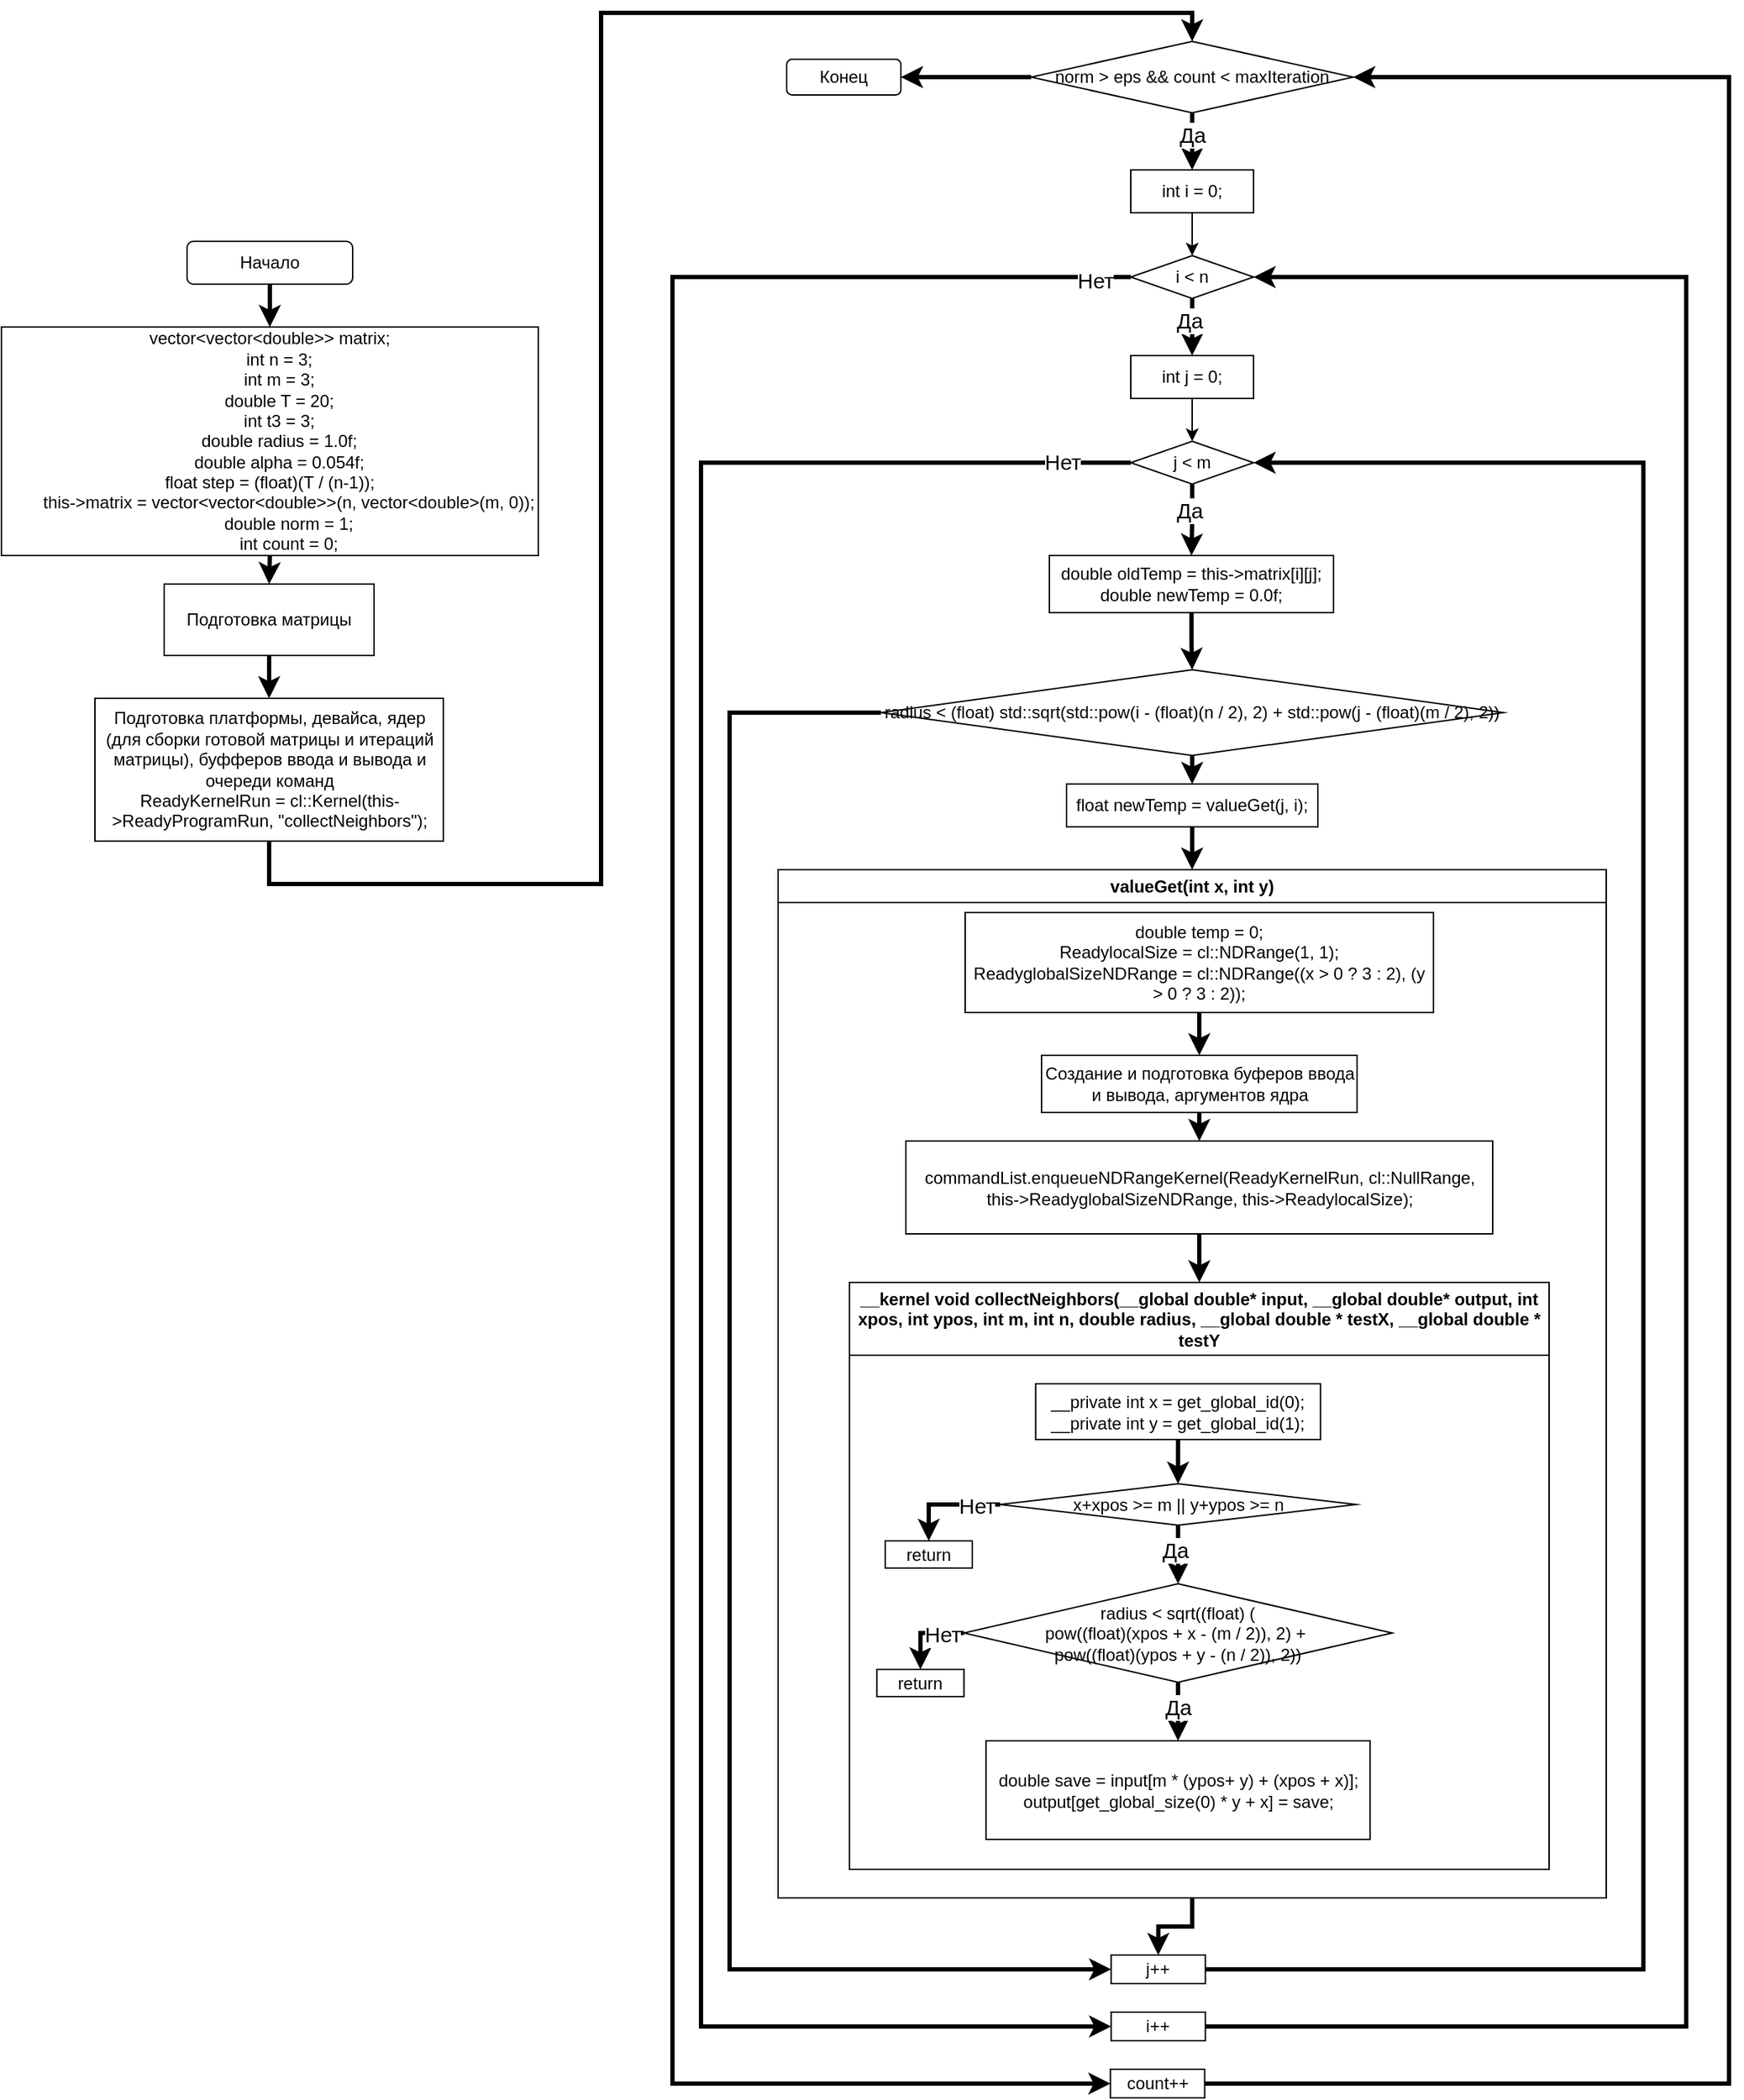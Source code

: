 <mxfile version="22.1.11" type="device">
  <diagram name="Страница — 1" id="8s22DaJ8At8lNWUAPyF_">
    <mxGraphModel dx="4014" dy="1676" grid="1" gridSize="10" guides="1" tooltips="1" connect="1" arrows="1" fold="1" page="1" pageScale="1" pageWidth="827" pageHeight="1169" math="0" shadow="0">
      <root>
        <mxCell id="0" />
        <mxCell id="1" parent="0" />
        <mxCell id="6iyYh72mXwIMYlcsx8jP-120" style="edgeStyle=orthogonalEdgeStyle;rounded=0;orthogonalLoop=1;jettySize=auto;html=1;exitX=0.5;exitY=1;exitDx=0;exitDy=0;entryX=0.5;entryY=0;entryDx=0;entryDy=0;strokeWidth=3;" edge="1" parent="1" source="6iyYh72mXwIMYlcsx8jP-2" target="6iyYh72mXwIMYlcsx8jP-4">
          <mxGeometry relative="1" as="geometry" />
        </mxCell>
        <mxCell id="6iyYh72mXwIMYlcsx8jP-2" value="Начало" style="rounded=1;whiteSpace=wrap;html=1;" vertex="1" parent="1">
          <mxGeometry x="-290" y="430" width="116" height="30" as="geometry" />
        </mxCell>
        <mxCell id="6iyYh72mXwIMYlcsx8jP-66" style="edgeStyle=orthogonalEdgeStyle;rounded=0;orthogonalLoop=1;jettySize=auto;html=1;exitX=0.5;exitY=1;exitDx=0;exitDy=0;entryX=0.5;entryY=0;entryDx=0;entryDy=0;strokeWidth=3;" edge="1" parent="1" source="6iyYh72mXwIMYlcsx8jP-4" target="6iyYh72mXwIMYlcsx8jP-65">
          <mxGeometry relative="1" as="geometry" />
        </mxCell>
        <mxCell id="6iyYh72mXwIMYlcsx8jP-4" value="&lt;div&gt;vector&amp;lt;vector&amp;lt;double&amp;gt;&amp;gt; matrix;&lt;/div&gt;&lt;div&gt;&amp;nbsp; &amp;nbsp; int n = 3;&lt;/div&gt;&lt;div&gt;&amp;nbsp; &amp;nbsp; int m = 3;&lt;/div&gt;&lt;div&gt;&amp;nbsp; &amp;nbsp; double T = 20;&lt;/div&gt;&lt;div&gt;&amp;nbsp; &amp;nbsp; int t3 = 3;&lt;/div&gt;&lt;div&gt;&amp;nbsp; &amp;nbsp; double radius = 1.0f;&lt;/div&gt;&lt;div&gt;&amp;nbsp; &amp;nbsp; double alpha = 0.054f;&lt;/div&gt;&lt;div&gt;&lt;div&gt;float step = (float)(T / (n-1));&lt;/div&gt;&lt;div&gt;&amp;nbsp; &amp;nbsp; &amp;nbsp; &amp;nbsp; this-&amp;gt;matrix = vector&amp;lt;vector&amp;lt;double&amp;gt;&amp;gt;(n, vector&amp;lt;double&amp;gt;(m, 0));&lt;/div&gt;&lt;div&gt;&amp;nbsp; &amp;nbsp; &amp;nbsp; &amp;nbsp;&amp;nbsp;double norm = 1;&lt;/div&gt;&lt;div&gt;&amp;nbsp; &amp;nbsp; &amp;nbsp; &amp;nbsp; int count = 0;&lt;/div&gt;&lt;/div&gt;" style="rounded=0;whiteSpace=wrap;html=1;" vertex="1" parent="1">
          <mxGeometry x="-420" y="490" width="376" height="160" as="geometry" />
        </mxCell>
        <mxCell id="6iyYh72mXwIMYlcsx8jP-5" style="edgeStyle=orthogonalEdgeStyle;rounded=0;orthogonalLoop=1;jettySize=auto;html=1;exitX=0.5;exitY=1;exitDx=0;exitDy=0;entryX=0.5;entryY=0;entryDx=0;entryDy=0;strokeWidth=3;" edge="1" parent="1" source="6iyYh72mXwIMYlcsx8jP-8" target="6iyYh72mXwIMYlcsx8jP-10">
          <mxGeometry relative="1" as="geometry" />
        </mxCell>
        <mxCell id="6iyYh72mXwIMYlcsx8jP-6" value="&lt;font style=&quot;font-size: 15px;&quot;&gt;Да&lt;/font&gt;" style="edgeLabel;html=1;align=center;verticalAlign=middle;resizable=0;points=[];" vertex="1" connectable="0" parent="6iyYh72mXwIMYlcsx8jP-5">
          <mxGeometry x="-0.267" relative="1" as="geometry">
            <mxPoint as="offset" />
          </mxGeometry>
        </mxCell>
        <mxCell id="6iyYh72mXwIMYlcsx8jP-7" style="edgeStyle=orthogonalEdgeStyle;rounded=0;orthogonalLoop=1;jettySize=auto;html=1;exitX=0;exitY=0.5;exitDx=0;exitDy=0;entryX=1;entryY=0.5;entryDx=0;entryDy=0;strokeWidth=3;" edge="1" parent="1" source="6iyYh72mXwIMYlcsx8jP-8" target="6iyYh72mXwIMYlcsx8jP-64">
          <mxGeometry relative="1" as="geometry" />
        </mxCell>
        <mxCell id="6iyYh72mXwIMYlcsx8jP-8" value="norm &amp;gt; eps &amp;amp;&amp;amp; count &amp;lt; maxIteration" style="rhombus;whiteSpace=wrap;html=1;" vertex="1" parent="1">
          <mxGeometry x="301.25" y="290" width="225.5" height="50" as="geometry" />
        </mxCell>
        <mxCell id="6iyYh72mXwIMYlcsx8jP-9" style="edgeStyle=orthogonalEdgeStyle;rounded=0;orthogonalLoop=1;jettySize=auto;html=1;exitX=0.5;exitY=1;exitDx=0;exitDy=0;entryX=0.5;entryY=0;entryDx=0;entryDy=0;" edge="1" parent="1" source="6iyYh72mXwIMYlcsx8jP-10" target="6iyYh72mXwIMYlcsx8jP-15">
          <mxGeometry relative="1" as="geometry" />
        </mxCell>
        <mxCell id="6iyYh72mXwIMYlcsx8jP-10" value="int i = 0;" style="rounded=0;whiteSpace=wrap;html=1;" vertex="1" parent="1">
          <mxGeometry x="371" y="380" width="86" height="30" as="geometry" />
        </mxCell>
        <mxCell id="6iyYh72mXwIMYlcsx8jP-11" style="edgeStyle=orthogonalEdgeStyle;rounded=0;orthogonalLoop=1;jettySize=auto;html=1;exitX=0.5;exitY=1;exitDx=0;exitDy=0;entryX=0.5;entryY=0;entryDx=0;entryDy=0;strokeWidth=3;" edge="1" parent="1" source="6iyYh72mXwIMYlcsx8jP-15" target="6iyYh72mXwIMYlcsx8jP-17">
          <mxGeometry relative="1" as="geometry">
            <mxPoint x="414" y="514" as="targetPoint" />
          </mxGeometry>
        </mxCell>
        <mxCell id="6iyYh72mXwIMYlcsx8jP-12" value="&lt;font style=&quot;font-size: 15px;&quot;&gt;Да&lt;/font&gt;" style="edgeLabel;html=1;align=center;verticalAlign=middle;resizable=0;points=[];" vertex="1" connectable="0" parent="6iyYh72mXwIMYlcsx8jP-11">
          <mxGeometry x="-0.283" y="-2" relative="1" as="geometry">
            <mxPoint as="offset" />
          </mxGeometry>
        </mxCell>
        <mxCell id="6iyYh72mXwIMYlcsx8jP-13" style="edgeStyle=orthogonalEdgeStyle;rounded=0;orthogonalLoop=1;jettySize=auto;html=1;exitX=0;exitY=0.5;exitDx=0;exitDy=0;entryX=0;entryY=0.5;entryDx=0;entryDy=0;strokeWidth=3;" edge="1" parent="1" source="6iyYh72mXwIMYlcsx8jP-15" target="6iyYh72mXwIMYlcsx8jP-63">
          <mxGeometry relative="1" as="geometry">
            <Array as="points">
              <mxPoint x="50" y="455" />
              <mxPoint x="50" y="1720" />
            </Array>
          </mxGeometry>
        </mxCell>
        <mxCell id="6iyYh72mXwIMYlcsx8jP-14" value="&lt;font style=&quot;font-size: 15px;&quot;&gt;Нет&lt;/font&gt;" style="edgeLabel;html=1;align=center;verticalAlign=middle;resizable=0;points=[];" vertex="1" connectable="0" parent="6iyYh72mXwIMYlcsx8jP-13">
          <mxGeometry x="-0.973" y="2" relative="1" as="geometry">
            <mxPoint as="offset" />
          </mxGeometry>
        </mxCell>
        <mxCell id="6iyYh72mXwIMYlcsx8jP-15" value="i &amp;lt; n" style="rhombus;whiteSpace=wrap;html=1;" vertex="1" parent="1">
          <mxGeometry x="371" y="440" width="86" height="30" as="geometry" />
        </mxCell>
        <mxCell id="6iyYh72mXwIMYlcsx8jP-16" style="edgeStyle=orthogonalEdgeStyle;rounded=0;orthogonalLoop=1;jettySize=auto;html=1;exitX=0.5;exitY=1;exitDx=0;exitDy=0;entryX=0.5;entryY=0;entryDx=0;entryDy=0;" edge="1" parent="1" source="6iyYh72mXwIMYlcsx8jP-17" target="6iyYh72mXwIMYlcsx8jP-22">
          <mxGeometry relative="1" as="geometry" />
        </mxCell>
        <mxCell id="6iyYh72mXwIMYlcsx8jP-17" value="int j = 0;" style="rounded=0;whiteSpace=wrap;html=1;" vertex="1" parent="1">
          <mxGeometry x="371" y="510" width="86" height="30" as="geometry" />
        </mxCell>
        <mxCell id="6iyYh72mXwIMYlcsx8jP-18" style="edgeStyle=orthogonalEdgeStyle;rounded=0;orthogonalLoop=1;jettySize=auto;html=1;exitX=0.5;exitY=1;exitDx=0;exitDy=0;entryX=0.5;entryY=0;entryDx=0;entryDy=0;strokeWidth=3;" edge="1" parent="1" source="6iyYh72mXwIMYlcsx8jP-22" target="6iyYh72mXwIMYlcsx8jP-24">
          <mxGeometry relative="1" as="geometry">
            <mxPoint x="414" y="674" as="targetPoint" />
          </mxGeometry>
        </mxCell>
        <mxCell id="6iyYh72mXwIMYlcsx8jP-19" value="&lt;font style=&quot;font-size: 15px;&quot;&gt;Да&lt;/font&gt;" style="edgeLabel;html=1;align=center;verticalAlign=middle;resizable=0;points=[];" vertex="1" connectable="0" parent="6iyYh72mXwIMYlcsx8jP-18">
          <mxGeometry x="-0.283" y="-2" relative="1" as="geometry">
            <mxPoint as="offset" />
          </mxGeometry>
        </mxCell>
        <mxCell id="6iyYh72mXwIMYlcsx8jP-20" style="edgeStyle=orthogonalEdgeStyle;rounded=0;orthogonalLoop=1;jettySize=auto;html=1;exitX=0;exitY=0.5;exitDx=0;exitDy=0;entryX=0;entryY=0.5;entryDx=0;entryDy=0;strokeWidth=3;" edge="1" parent="1" source="6iyYh72mXwIMYlcsx8jP-22" target="6iyYh72mXwIMYlcsx8jP-61">
          <mxGeometry relative="1" as="geometry">
            <Array as="points">
              <mxPoint x="70" y="585" />
              <mxPoint x="70" y="1680" />
            </Array>
          </mxGeometry>
        </mxCell>
        <mxCell id="6iyYh72mXwIMYlcsx8jP-21" value="&lt;font style=&quot;font-size: 15px;&quot;&gt;Нет&lt;/font&gt;" style="edgeLabel;html=1;align=center;verticalAlign=middle;resizable=0;points=[];" vertex="1" connectable="0" parent="6iyYh72mXwIMYlcsx8jP-20">
          <mxGeometry x="-0.943" y="-1" relative="1" as="geometry">
            <mxPoint as="offset" />
          </mxGeometry>
        </mxCell>
        <mxCell id="6iyYh72mXwIMYlcsx8jP-22" value="j &amp;lt; m" style="rhombus;whiteSpace=wrap;html=1;" vertex="1" parent="1">
          <mxGeometry x="371" y="570" width="86" height="30" as="geometry" />
        </mxCell>
        <mxCell id="6iyYh72mXwIMYlcsx8jP-23" style="edgeStyle=orthogonalEdgeStyle;rounded=0;orthogonalLoop=1;jettySize=auto;html=1;exitX=0.5;exitY=1;exitDx=0;exitDy=0;entryX=0.5;entryY=0;entryDx=0;entryDy=0;strokeWidth=3;" edge="1" parent="1" source="6iyYh72mXwIMYlcsx8jP-24" target="6iyYh72mXwIMYlcsx8jP-29">
          <mxGeometry relative="1" as="geometry" />
        </mxCell>
        <mxCell id="6iyYh72mXwIMYlcsx8jP-24" value="&lt;div&gt;double oldTemp = this-&amp;gt;matrix[i][j];&lt;/div&gt;&lt;div&gt;double newTemp = 0.0f;&lt;/div&gt;" style="rounded=0;whiteSpace=wrap;html=1;" vertex="1" parent="1">
          <mxGeometry x="314" y="650" width="199" height="40" as="geometry" />
        </mxCell>
        <mxCell id="6iyYh72mXwIMYlcsx8jP-27" style="edgeStyle=orthogonalEdgeStyle;rounded=0;orthogonalLoop=1;jettySize=auto;html=1;exitX=0;exitY=0.5;exitDx=0;exitDy=0;entryX=0;entryY=0.5;entryDx=0;entryDy=0;strokeWidth=3;" edge="1" parent="1" source="6iyYh72mXwIMYlcsx8jP-29" target="6iyYh72mXwIMYlcsx8jP-59">
          <mxGeometry relative="1" as="geometry">
            <Array as="points">
              <mxPoint x="90" y="760" />
              <mxPoint x="90" y="1640" />
            </Array>
          </mxGeometry>
        </mxCell>
        <mxCell id="6iyYh72mXwIMYlcsx8jP-71" style="edgeStyle=orthogonalEdgeStyle;rounded=0;orthogonalLoop=1;jettySize=auto;html=1;exitX=0.5;exitY=1;exitDx=0;exitDy=0;entryX=0.5;entryY=0;entryDx=0;entryDy=0;strokeWidth=3;" edge="1" parent="1" source="6iyYh72mXwIMYlcsx8jP-29" target="6iyYh72mXwIMYlcsx8jP-70">
          <mxGeometry relative="1" as="geometry" />
        </mxCell>
        <mxCell id="6iyYh72mXwIMYlcsx8jP-29" value="&lt;div&gt;radius &amp;lt; (float) std::sqrt(std::pow(i - (float)(n / 2), 2) +&amp;nbsp;&lt;span style=&quot;background-color: initial;&quot;&gt;std::pow(j - (float)(m / 2), 2))&lt;/span&gt;&lt;/div&gt;" style="rhombus;whiteSpace=wrap;html=1;" vertex="1" parent="1">
          <mxGeometry x="196" y="730" width="436" height="60" as="geometry" />
        </mxCell>
        <mxCell id="6iyYh72mXwIMYlcsx8jP-58" style="edgeStyle=orthogonalEdgeStyle;rounded=0;orthogonalLoop=1;jettySize=auto;html=1;exitX=1;exitY=0.5;exitDx=0;exitDy=0;entryX=1;entryY=0.5;entryDx=0;entryDy=0;strokeWidth=3;" edge="1" parent="1" source="6iyYh72mXwIMYlcsx8jP-59" target="6iyYh72mXwIMYlcsx8jP-22">
          <mxGeometry relative="1" as="geometry">
            <Array as="points">
              <mxPoint x="730" y="1640" />
              <mxPoint x="730" y="585" />
            </Array>
          </mxGeometry>
        </mxCell>
        <mxCell id="6iyYh72mXwIMYlcsx8jP-59" value="j++" style="rounded=0;whiteSpace=wrap;html=1;" vertex="1" parent="1">
          <mxGeometry x="357.25" y="1630" width="66" height="20" as="geometry" />
        </mxCell>
        <mxCell id="6iyYh72mXwIMYlcsx8jP-60" style="edgeStyle=orthogonalEdgeStyle;rounded=0;orthogonalLoop=1;jettySize=auto;html=1;exitX=1;exitY=0.5;exitDx=0;exitDy=0;entryX=1;entryY=0.5;entryDx=0;entryDy=0;strokeWidth=3;" edge="1" parent="1" source="6iyYh72mXwIMYlcsx8jP-61" target="6iyYh72mXwIMYlcsx8jP-15">
          <mxGeometry relative="1" as="geometry">
            <Array as="points">
              <mxPoint x="760" y="1680" />
              <mxPoint x="760" y="455" />
            </Array>
          </mxGeometry>
        </mxCell>
        <mxCell id="6iyYh72mXwIMYlcsx8jP-61" value="i++" style="rounded=0;whiteSpace=wrap;html=1;" vertex="1" parent="1">
          <mxGeometry x="357.25" y="1670" width="66" height="20" as="geometry" />
        </mxCell>
        <mxCell id="6iyYh72mXwIMYlcsx8jP-62" style="edgeStyle=orthogonalEdgeStyle;rounded=0;orthogonalLoop=1;jettySize=auto;html=1;exitX=1;exitY=0.5;exitDx=0;exitDy=0;entryX=1;entryY=0.5;entryDx=0;entryDy=0;strokeWidth=3;" edge="1" parent="1" source="6iyYh72mXwIMYlcsx8jP-63" target="6iyYh72mXwIMYlcsx8jP-8">
          <mxGeometry relative="1" as="geometry">
            <Array as="points">
              <mxPoint x="790" y="1720" />
              <mxPoint x="790" y="315" />
            </Array>
          </mxGeometry>
        </mxCell>
        <mxCell id="6iyYh72mXwIMYlcsx8jP-63" value="count++" style="rounded=0;whiteSpace=wrap;html=1;" vertex="1" parent="1">
          <mxGeometry x="356.75" y="1710" width="66" height="20" as="geometry" />
        </mxCell>
        <mxCell id="6iyYh72mXwIMYlcsx8jP-64" value="Конец" style="rounded=1;whiteSpace=wrap;html=1;" vertex="1" parent="1">
          <mxGeometry x="130" y="302.5" width="80" height="25" as="geometry" />
        </mxCell>
        <mxCell id="6iyYh72mXwIMYlcsx8jP-68" style="edgeStyle=orthogonalEdgeStyle;rounded=0;orthogonalLoop=1;jettySize=auto;html=1;exitX=0.5;exitY=1;exitDx=0;exitDy=0;entryX=0.5;entryY=0;entryDx=0;entryDy=0;strokeWidth=3;" edge="1" parent="1" source="6iyYh72mXwIMYlcsx8jP-65" target="6iyYh72mXwIMYlcsx8jP-67">
          <mxGeometry relative="1" as="geometry" />
        </mxCell>
        <mxCell id="6iyYh72mXwIMYlcsx8jP-65" value="Подготовка матрицы" style="rounded=0;whiteSpace=wrap;html=1;" vertex="1" parent="1">
          <mxGeometry x="-306" y="670" width="147" height="50" as="geometry" />
        </mxCell>
        <mxCell id="6iyYh72mXwIMYlcsx8jP-69" style="edgeStyle=orthogonalEdgeStyle;rounded=0;orthogonalLoop=1;jettySize=auto;html=1;exitX=0.5;exitY=1;exitDx=0;exitDy=0;entryX=0.5;entryY=0;entryDx=0;entryDy=0;strokeWidth=3;" edge="1" parent="1" source="6iyYh72mXwIMYlcsx8jP-67" target="6iyYh72mXwIMYlcsx8jP-8">
          <mxGeometry relative="1" as="geometry">
            <Array as="points">
              <mxPoint x="-232" y="880" />
              <mxPoint y="880" />
              <mxPoint y="270" />
              <mxPoint x="414" y="270" />
            </Array>
          </mxGeometry>
        </mxCell>
        <mxCell id="6iyYh72mXwIMYlcsx8jP-67" value="Подготовка платформы, девайса, ядер (для сборки готовой матрицы и итераций матрицы), буфферов ввода и вывода и очереди команд&lt;br&gt;ReadyKernelRun = cl::Kernel(this-&amp;gt;ReadyProgramRun, &quot;collectNeighbors&quot;);" style="rounded=0;whiteSpace=wrap;html=1;" vertex="1" parent="1">
          <mxGeometry x="-354.5" y="750" width="244" height="100" as="geometry" />
        </mxCell>
        <mxCell id="6iyYh72mXwIMYlcsx8jP-119" style="edgeStyle=orthogonalEdgeStyle;rounded=0;orthogonalLoop=1;jettySize=auto;html=1;exitX=0.5;exitY=1;exitDx=0;exitDy=0;entryX=0.5;entryY=0;entryDx=0;entryDy=0;strokeWidth=3;" edge="1" parent="1" source="6iyYh72mXwIMYlcsx8jP-70" target="6iyYh72mXwIMYlcsx8jP-72">
          <mxGeometry relative="1" as="geometry" />
        </mxCell>
        <mxCell id="6iyYh72mXwIMYlcsx8jP-70" value="float newTemp = valueGet(j, i);" style="rounded=0;whiteSpace=wrap;html=1;" vertex="1" parent="1">
          <mxGeometry x="326" y="810" width="176" height="30" as="geometry" />
        </mxCell>
        <mxCell id="6iyYh72mXwIMYlcsx8jP-118" style="edgeStyle=orthogonalEdgeStyle;rounded=0;orthogonalLoop=1;jettySize=auto;html=1;exitX=0.5;exitY=1;exitDx=0;exitDy=0;entryX=0.5;entryY=0;entryDx=0;entryDy=0;strokeWidth=3;" edge="1" parent="1" source="6iyYh72mXwIMYlcsx8jP-72" target="6iyYh72mXwIMYlcsx8jP-59">
          <mxGeometry relative="1" as="geometry" />
        </mxCell>
        <mxCell id="6iyYh72mXwIMYlcsx8jP-72" value="valueGet(int x, int y)" style="swimlane;whiteSpace=wrap;html=1;" vertex="1" parent="1">
          <mxGeometry x="124" y="870" width="580" height="720" as="geometry">
            <mxRectangle x="124" y="870" width="160" height="30" as="alternateBounds" />
          </mxGeometry>
        </mxCell>
        <mxCell id="6iyYh72mXwIMYlcsx8jP-75" style="edgeStyle=orthogonalEdgeStyle;rounded=0;orthogonalLoop=1;jettySize=auto;html=1;exitX=0.5;exitY=1;exitDx=0;exitDy=0;entryX=0.5;entryY=0;entryDx=0;entryDy=0;strokeWidth=3;" edge="1" parent="6iyYh72mXwIMYlcsx8jP-72" source="6iyYh72mXwIMYlcsx8jP-73" target="6iyYh72mXwIMYlcsx8jP-74">
          <mxGeometry relative="1" as="geometry" />
        </mxCell>
        <mxCell id="6iyYh72mXwIMYlcsx8jP-73" value="double temp = 0;&lt;br&gt;ReadylocalSize = cl::NDRange(1, 1);&lt;br&gt;ReadyglobalSizeNDRange = cl::NDRange((x &amp;gt; 0 ? 3 : 2), (y &amp;gt; 0 ? 3 : 2));&lt;br&gt;" style="rounded=0;whiteSpace=wrap;html=1;" vertex="1" parent="6iyYh72mXwIMYlcsx8jP-72">
          <mxGeometry x="131" y="30" width="328" height="70" as="geometry" />
        </mxCell>
        <mxCell id="6iyYh72mXwIMYlcsx8jP-77" style="edgeStyle=orthogonalEdgeStyle;rounded=0;orthogonalLoop=1;jettySize=auto;html=1;exitX=0.5;exitY=1;exitDx=0;exitDy=0;entryX=0.5;entryY=0;entryDx=0;entryDy=0;strokeWidth=3;" edge="1" parent="6iyYh72mXwIMYlcsx8jP-72" source="6iyYh72mXwIMYlcsx8jP-74" target="6iyYh72mXwIMYlcsx8jP-76">
          <mxGeometry relative="1" as="geometry" />
        </mxCell>
        <mxCell id="6iyYh72mXwIMYlcsx8jP-74" value="Создание и подготовка буферов ввода и вывода, аргументов ядра" style="rounded=0;whiteSpace=wrap;html=1;" vertex="1" parent="6iyYh72mXwIMYlcsx8jP-72">
          <mxGeometry x="184.5" y="130" width="221" height="40" as="geometry" />
        </mxCell>
        <mxCell id="6iyYh72mXwIMYlcsx8jP-117" style="edgeStyle=orthogonalEdgeStyle;rounded=0;orthogonalLoop=1;jettySize=auto;html=1;exitX=0.5;exitY=1;exitDx=0;exitDy=0;entryX=0.5;entryY=0;entryDx=0;entryDy=0;strokeWidth=3;" edge="1" parent="6iyYh72mXwIMYlcsx8jP-72" source="6iyYh72mXwIMYlcsx8jP-76" target="6iyYh72mXwIMYlcsx8jP-78">
          <mxGeometry relative="1" as="geometry" />
        </mxCell>
        <mxCell id="6iyYh72mXwIMYlcsx8jP-76" value="commandList.enqueueNDRangeKernel(ReadyKernelRun, cl::NullRange, this-&amp;gt;ReadyglobalSizeNDRange, this-&amp;gt;ReadylocalSize);" style="rounded=0;whiteSpace=wrap;html=1;" vertex="1" parent="6iyYh72mXwIMYlcsx8jP-72">
          <mxGeometry x="89.5" y="190" width="411" height="65" as="geometry" />
        </mxCell>
        <mxCell id="6iyYh72mXwIMYlcsx8jP-78" value="__kernel void collectNeighbors(__global double* input, __global double* output, int xpos, int ypos, int m, int n, double radius, __global double * testX, __global double * testY" style="swimlane;whiteSpace=wrap;html=1;startSize=51;" vertex="1" parent="6iyYh72mXwIMYlcsx8jP-72">
          <mxGeometry x="50" y="289" width="490" height="411" as="geometry" />
        </mxCell>
        <mxCell id="6iyYh72mXwIMYlcsx8jP-99" style="edgeStyle=orthogonalEdgeStyle;rounded=0;orthogonalLoop=1;jettySize=auto;html=1;exitX=0.5;exitY=1;exitDx=0;exitDy=0;entryX=0.5;entryY=0;entryDx=0;entryDy=0;strokeWidth=3;" edge="1" parent="6iyYh72mXwIMYlcsx8jP-78" source="6iyYh72mXwIMYlcsx8jP-79" target="6iyYh72mXwIMYlcsx8jP-80">
          <mxGeometry relative="1" as="geometry" />
        </mxCell>
        <mxCell id="6iyYh72mXwIMYlcsx8jP-79" value="__private int x = get_global_id(0);&lt;br&gt;__private int y = get_global_id(1);" style="rounded=0;whiteSpace=wrap;html=1;" vertex="1" parent="6iyYh72mXwIMYlcsx8jP-78">
          <mxGeometry x="130.37" y="71" width="199.5" height="39" as="geometry" />
        </mxCell>
        <mxCell id="6iyYh72mXwIMYlcsx8jP-89" style="edgeStyle=orthogonalEdgeStyle;rounded=0;orthogonalLoop=1;jettySize=auto;html=1;exitX=0.5;exitY=1;exitDx=0;exitDy=0;entryX=0.5;entryY=0;entryDx=0;entryDy=0;strokeWidth=3;" edge="1" parent="6iyYh72mXwIMYlcsx8jP-78" source="6iyYh72mXwIMYlcsx8jP-80" target="6iyYh72mXwIMYlcsx8jP-81">
          <mxGeometry relative="1" as="geometry" />
        </mxCell>
        <mxCell id="6iyYh72mXwIMYlcsx8jP-98" value="&lt;font style=&quot;font-size: 15px;&quot;&gt;Да&lt;/font&gt;" style="edgeLabel;html=1;align=center;verticalAlign=middle;resizable=0;points=[];" vertex="1" connectable="0" parent="6iyYh72mXwIMYlcsx8jP-89">
          <mxGeometry x="-0.171" y="-2" relative="1" as="geometry">
            <mxPoint as="offset" />
          </mxGeometry>
        </mxCell>
        <mxCell id="6iyYh72mXwIMYlcsx8jP-112" style="edgeStyle=orthogonalEdgeStyle;rounded=0;orthogonalLoop=1;jettySize=auto;html=1;exitX=0;exitY=0.5;exitDx=0;exitDy=0;entryX=0.5;entryY=0;entryDx=0;entryDy=0;strokeWidth=3;" edge="1" parent="6iyYh72mXwIMYlcsx8jP-78" source="6iyYh72mXwIMYlcsx8jP-80" target="6iyYh72mXwIMYlcsx8jP-100">
          <mxGeometry relative="1" as="geometry" />
        </mxCell>
        <mxCell id="6iyYh72mXwIMYlcsx8jP-115" value="&lt;font style=&quot;font-size: 15px;&quot;&gt;Нет&lt;/font&gt;" style="edgeLabel;html=1;align=center;verticalAlign=middle;resizable=0;points=[];" vertex="1" connectable="0" parent="6iyYh72mXwIMYlcsx8jP-112">
          <mxGeometry x="-0.567" relative="1" as="geometry">
            <mxPoint as="offset" />
          </mxGeometry>
        </mxCell>
        <mxCell id="6iyYh72mXwIMYlcsx8jP-80" value="x+xpos &amp;gt;= m || y+ypos &amp;gt;= n" style="rhombus;whiteSpace=wrap;html=1;" vertex="1" parent="6iyYh72mXwIMYlcsx8jP-78">
          <mxGeometry x="105.5" y="141" width="249.25" height="29" as="geometry" />
        </mxCell>
        <mxCell id="6iyYh72mXwIMYlcsx8jP-87" style="edgeStyle=orthogonalEdgeStyle;rounded=0;orthogonalLoop=1;jettySize=auto;html=1;exitX=0.5;exitY=1;exitDx=0;exitDy=0;entryX=0.5;entryY=0;entryDx=0;entryDy=0;strokeWidth=3;" edge="1" parent="6iyYh72mXwIMYlcsx8jP-78" source="6iyYh72mXwIMYlcsx8jP-81" target="6iyYh72mXwIMYlcsx8jP-86">
          <mxGeometry relative="1" as="geometry" />
        </mxCell>
        <mxCell id="6iyYh72mXwIMYlcsx8jP-88" value="&lt;font style=&quot;font-size: 15px;&quot;&gt;Да&lt;/font&gt;" style="edgeLabel;html=1;align=center;verticalAlign=middle;resizable=0;points=[];" vertex="1" connectable="0" parent="6iyYh72mXwIMYlcsx8jP-87">
          <mxGeometry x="-0.175" relative="1" as="geometry">
            <mxPoint as="offset" />
          </mxGeometry>
        </mxCell>
        <mxCell id="6iyYh72mXwIMYlcsx8jP-114" style="edgeStyle=orthogonalEdgeStyle;rounded=0;orthogonalLoop=1;jettySize=auto;html=1;exitX=0;exitY=0.5;exitDx=0;exitDy=0;entryX=0.5;entryY=0;entryDx=0;entryDy=0;strokeWidth=3;" edge="1" parent="6iyYh72mXwIMYlcsx8jP-78" source="6iyYh72mXwIMYlcsx8jP-81" target="6iyYh72mXwIMYlcsx8jP-113">
          <mxGeometry relative="1" as="geometry" />
        </mxCell>
        <mxCell id="6iyYh72mXwIMYlcsx8jP-116" value="&lt;font style=&quot;font-size: 15px;&quot;&gt;Нет&lt;/font&gt;" style="edgeLabel;html=1;align=center;verticalAlign=middle;resizable=0;points=[];" vertex="1" connectable="0" parent="6iyYh72mXwIMYlcsx8jP-114">
          <mxGeometry x="-0.544" y="2" relative="1" as="geometry">
            <mxPoint x="-2" y="-2" as="offset" />
          </mxGeometry>
        </mxCell>
        <mxCell id="6iyYh72mXwIMYlcsx8jP-81" value="radius &amp;lt; sqrt((float) (&lt;br&gt;pow((float)(xpos + x - (m / 2)), 2) +&amp;nbsp;&lt;br&gt;pow((float)(ypos + y - (n / 2)), 2))" style="rhombus;whiteSpace=wrap;html=1;" vertex="1" parent="6iyYh72mXwIMYlcsx8jP-78">
          <mxGeometry x="80.18" y="211" width="299.88" height="69" as="geometry" />
        </mxCell>
        <mxCell id="6iyYh72mXwIMYlcsx8jP-86" value="double save = input[m * (ypos+ y) + (xpos + x)];&lt;br&gt;output[get_global_size(0) * y + x] = save;" style="rounded=0;whiteSpace=wrap;html=1;" vertex="1" parent="6iyYh72mXwIMYlcsx8jP-78">
          <mxGeometry x="95.62" y="321" width="269" height="69" as="geometry" />
        </mxCell>
        <mxCell id="6iyYh72mXwIMYlcsx8jP-100" value="return" style="rounded=0;whiteSpace=wrap;html=1;" vertex="1" parent="6iyYh72mXwIMYlcsx8jP-78">
          <mxGeometry x="25" y="181" width="61" height="19" as="geometry" />
        </mxCell>
        <mxCell id="6iyYh72mXwIMYlcsx8jP-113" value="return" style="rounded=0;whiteSpace=wrap;html=1;" vertex="1" parent="6iyYh72mXwIMYlcsx8jP-78">
          <mxGeometry x="19.18" y="271" width="61" height="19" as="geometry" />
        </mxCell>
      </root>
    </mxGraphModel>
  </diagram>
</mxfile>
